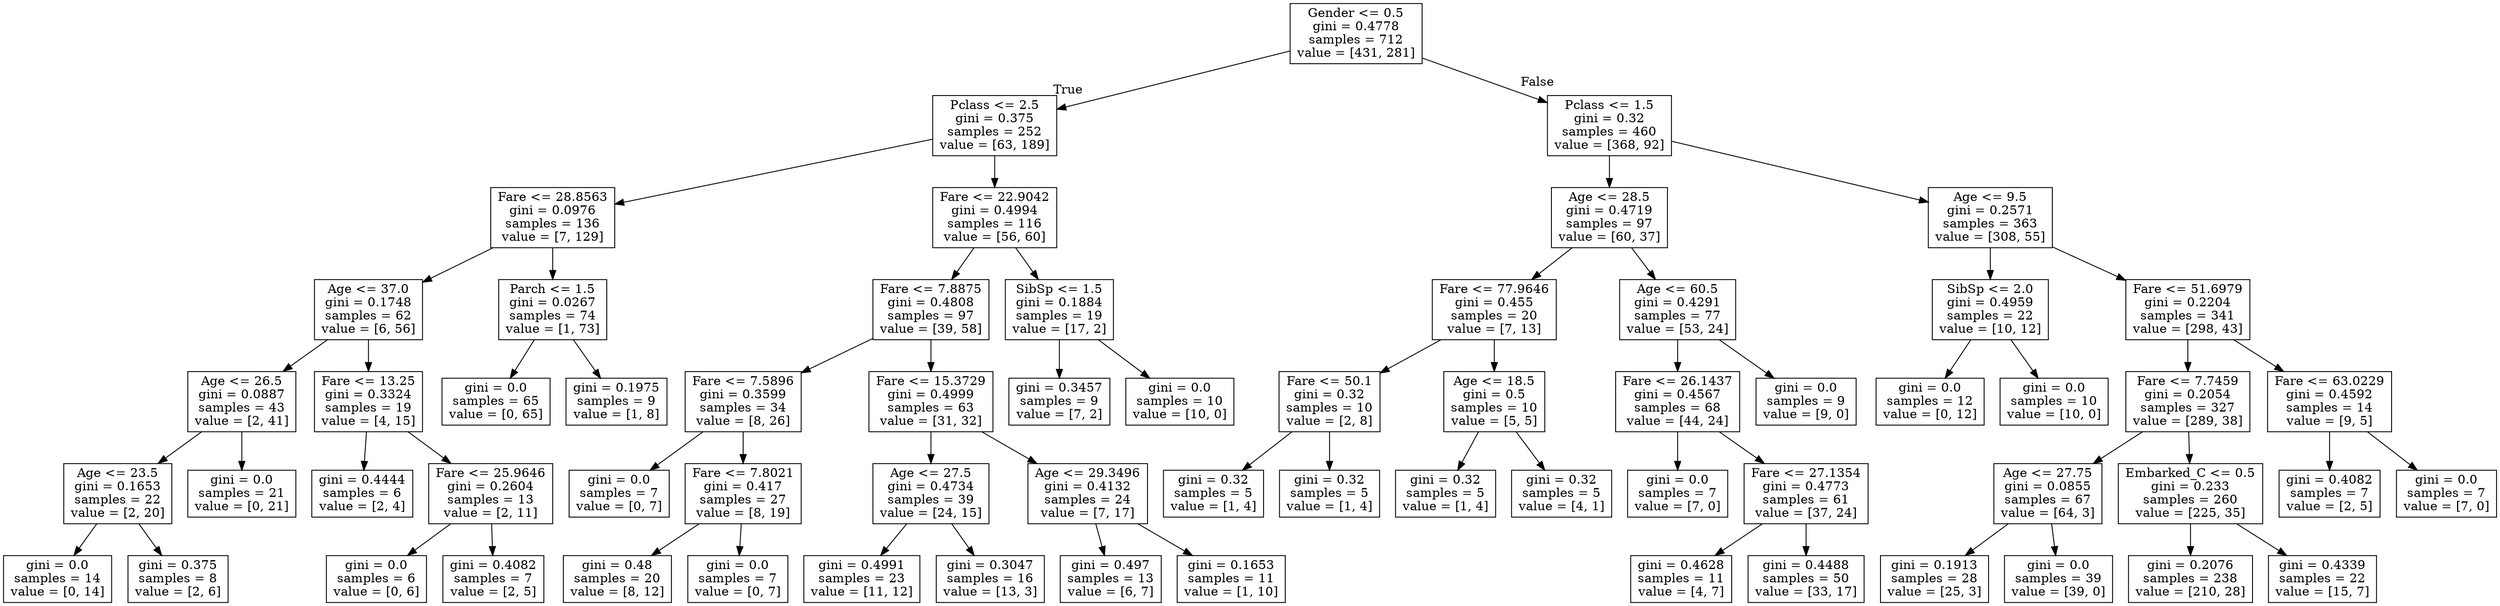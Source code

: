 digraph Tree {
node [shape=box] ;
0 [label="Gender <= 0.5\ngini = 0.4778\nsamples = 712\nvalue = [431, 281]"] ;
1 [label="Pclass <= 2.5\ngini = 0.375\nsamples = 252\nvalue = [63, 189]"] ;
0 -> 1 [labeldistance=2.5, labelangle=45, headlabel="True"] ;
2 [label="Fare <= 28.8563\ngini = 0.0976\nsamples = 136\nvalue = [7, 129]"] ;
1 -> 2 ;
3 [label="Age <= 37.0\ngini = 0.1748\nsamples = 62\nvalue = [6, 56]"] ;
2 -> 3 ;
4 [label="Age <= 26.5\ngini = 0.0887\nsamples = 43\nvalue = [2, 41]"] ;
3 -> 4 ;
5 [label="Age <= 23.5\ngini = 0.1653\nsamples = 22\nvalue = [2, 20]"] ;
4 -> 5 ;
6 [label="gini = 0.0\nsamples = 14\nvalue = [0, 14]"] ;
5 -> 6 ;
7 [label="gini = 0.375\nsamples = 8\nvalue = [2, 6]"] ;
5 -> 7 ;
8 [label="gini = 0.0\nsamples = 21\nvalue = [0, 21]"] ;
4 -> 8 ;
9 [label="Fare <= 13.25\ngini = 0.3324\nsamples = 19\nvalue = [4, 15]"] ;
3 -> 9 ;
10 [label="gini = 0.4444\nsamples = 6\nvalue = [2, 4]"] ;
9 -> 10 ;
11 [label="Fare <= 25.9646\ngini = 0.2604\nsamples = 13\nvalue = [2, 11]"] ;
9 -> 11 ;
12 [label="gini = 0.0\nsamples = 6\nvalue = [0, 6]"] ;
11 -> 12 ;
13 [label="gini = 0.4082\nsamples = 7\nvalue = [2, 5]"] ;
11 -> 13 ;
14 [label="Parch <= 1.5\ngini = 0.0267\nsamples = 74\nvalue = [1, 73]"] ;
2 -> 14 ;
15 [label="gini = 0.0\nsamples = 65\nvalue = [0, 65]"] ;
14 -> 15 ;
16 [label="gini = 0.1975\nsamples = 9\nvalue = [1, 8]"] ;
14 -> 16 ;
17 [label="Fare <= 22.9042\ngini = 0.4994\nsamples = 116\nvalue = [56, 60]"] ;
1 -> 17 ;
18 [label="Fare <= 7.8875\ngini = 0.4808\nsamples = 97\nvalue = [39, 58]"] ;
17 -> 18 ;
19 [label="Fare <= 7.5896\ngini = 0.3599\nsamples = 34\nvalue = [8, 26]"] ;
18 -> 19 ;
20 [label="gini = 0.0\nsamples = 7\nvalue = [0, 7]"] ;
19 -> 20 ;
21 [label="Fare <= 7.8021\ngini = 0.417\nsamples = 27\nvalue = [8, 19]"] ;
19 -> 21 ;
22 [label="gini = 0.48\nsamples = 20\nvalue = [8, 12]"] ;
21 -> 22 ;
23 [label="gini = 0.0\nsamples = 7\nvalue = [0, 7]"] ;
21 -> 23 ;
24 [label="Fare <= 15.3729\ngini = 0.4999\nsamples = 63\nvalue = [31, 32]"] ;
18 -> 24 ;
25 [label="Age <= 27.5\ngini = 0.4734\nsamples = 39\nvalue = [24, 15]"] ;
24 -> 25 ;
26 [label="gini = 0.4991\nsamples = 23\nvalue = [11, 12]"] ;
25 -> 26 ;
27 [label="gini = 0.3047\nsamples = 16\nvalue = [13, 3]"] ;
25 -> 27 ;
28 [label="Age <= 29.3496\ngini = 0.4132\nsamples = 24\nvalue = [7, 17]"] ;
24 -> 28 ;
29 [label="gini = 0.497\nsamples = 13\nvalue = [6, 7]"] ;
28 -> 29 ;
30 [label="gini = 0.1653\nsamples = 11\nvalue = [1, 10]"] ;
28 -> 30 ;
31 [label="SibSp <= 1.5\ngini = 0.1884\nsamples = 19\nvalue = [17, 2]"] ;
17 -> 31 ;
32 [label="gini = 0.3457\nsamples = 9\nvalue = [7, 2]"] ;
31 -> 32 ;
33 [label="gini = 0.0\nsamples = 10\nvalue = [10, 0]"] ;
31 -> 33 ;
34 [label="Pclass <= 1.5\ngini = 0.32\nsamples = 460\nvalue = [368, 92]"] ;
0 -> 34 [labeldistance=2.5, labelangle=-45, headlabel="False"] ;
35 [label="Age <= 28.5\ngini = 0.4719\nsamples = 97\nvalue = [60, 37]"] ;
34 -> 35 ;
36 [label="Fare <= 77.9646\ngini = 0.455\nsamples = 20\nvalue = [7, 13]"] ;
35 -> 36 ;
37 [label="Fare <= 50.1\ngini = 0.32\nsamples = 10\nvalue = [2, 8]"] ;
36 -> 37 ;
38 [label="gini = 0.32\nsamples = 5\nvalue = [1, 4]"] ;
37 -> 38 ;
39 [label="gini = 0.32\nsamples = 5\nvalue = [1, 4]"] ;
37 -> 39 ;
40 [label="Age <= 18.5\ngini = 0.5\nsamples = 10\nvalue = [5, 5]"] ;
36 -> 40 ;
41 [label="gini = 0.32\nsamples = 5\nvalue = [1, 4]"] ;
40 -> 41 ;
42 [label="gini = 0.32\nsamples = 5\nvalue = [4, 1]"] ;
40 -> 42 ;
43 [label="Age <= 60.5\ngini = 0.4291\nsamples = 77\nvalue = [53, 24]"] ;
35 -> 43 ;
44 [label="Fare <= 26.1437\ngini = 0.4567\nsamples = 68\nvalue = [44, 24]"] ;
43 -> 44 ;
45 [label="gini = 0.0\nsamples = 7\nvalue = [7, 0]"] ;
44 -> 45 ;
46 [label="Fare <= 27.1354\ngini = 0.4773\nsamples = 61\nvalue = [37, 24]"] ;
44 -> 46 ;
47 [label="gini = 0.4628\nsamples = 11\nvalue = [4, 7]"] ;
46 -> 47 ;
48 [label="gini = 0.4488\nsamples = 50\nvalue = [33, 17]"] ;
46 -> 48 ;
49 [label="gini = 0.0\nsamples = 9\nvalue = [9, 0]"] ;
43 -> 49 ;
50 [label="Age <= 9.5\ngini = 0.2571\nsamples = 363\nvalue = [308, 55]"] ;
34 -> 50 ;
51 [label="SibSp <= 2.0\ngini = 0.4959\nsamples = 22\nvalue = [10, 12]"] ;
50 -> 51 ;
52 [label="gini = 0.0\nsamples = 12\nvalue = [0, 12]"] ;
51 -> 52 ;
53 [label="gini = 0.0\nsamples = 10\nvalue = [10, 0]"] ;
51 -> 53 ;
54 [label="Fare <= 51.6979\ngini = 0.2204\nsamples = 341\nvalue = [298, 43]"] ;
50 -> 54 ;
55 [label="Fare <= 7.7459\ngini = 0.2054\nsamples = 327\nvalue = [289, 38]"] ;
54 -> 55 ;
56 [label="Age <= 27.75\ngini = 0.0855\nsamples = 67\nvalue = [64, 3]"] ;
55 -> 56 ;
57 [label="gini = 0.1913\nsamples = 28\nvalue = [25, 3]"] ;
56 -> 57 ;
58 [label="gini = 0.0\nsamples = 39\nvalue = [39, 0]"] ;
56 -> 58 ;
59 [label="Embarked_C <= 0.5\ngini = 0.233\nsamples = 260\nvalue = [225, 35]"] ;
55 -> 59 ;
60 [label="gini = 0.2076\nsamples = 238\nvalue = [210, 28]"] ;
59 -> 60 ;
61 [label="gini = 0.4339\nsamples = 22\nvalue = [15, 7]"] ;
59 -> 61 ;
62 [label="Fare <= 63.0229\ngini = 0.4592\nsamples = 14\nvalue = [9, 5]"] ;
54 -> 62 ;
63 [label="gini = 0.4082\nsamples = 7\nvalue = [2, 5]"] ;
62 -> 63 ;
64 [label="gini = 0.0\nsamples = 7\nvalue = [7, 0]"] ;
62 -> 64 ;
}